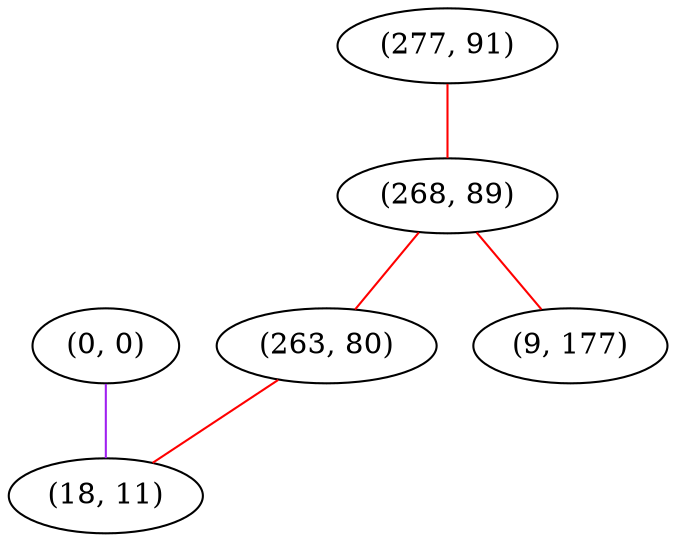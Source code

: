 graph "" {
"(0, 0)";
"(277, 91)";
"(268, 89)";
"(263, 80)";
"(9, 177)";
"(18, 11)";
"(0, 0)" -- "(18, 11)"  [color=purple, key=0, weight=4];
"(277, 91)" -- "(268, 89)"  [color=red, key=0, weight=1];
"(268, 89)" -- "(263, 80)"  [color=red, key=0, weight=1];
"(268, 89)" -- "(9, 177)"  [color=red, key=0, weight=1];
"(263, 80)" -- "(18, 11)"  [color=red, key=0, weight=1];
}
